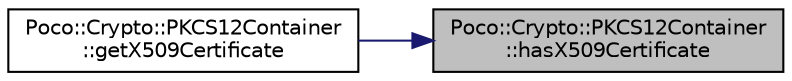 digraph "Poco::Crypto::PKCS12Container::hasX509Certificate"
{
 // LATEX_PDF_SIZE
  edge [fontname="Helvetica",fontsize="10",labelfontname="Helvetica",labelfontsize="10"];
  node [fontname="Helvetica",fontsize="10",shape=record];
  rankdir="RL";
  Node1 [label="Poco::Crypto::PKCS12Container\l::hasX509Certificate",height=0.2,width=0.4,color="black", fillcolor="grey75", style="filled", fontcolor="black",tooltip="Return key as openssl EVP_PKEY wrapper object."];
  Node1 -> Node2 [dir="back",color="midnightblue",fontsize="10",style="solid"];
  Node2 [label="Poco::Crypto::PKCS12Container\l::getX509Certificate",height=0.2,width=0.4,color="black", fillcolor="white", style="filled",URL="$classPoco_1_1Crypto_1_1PKCS12Container.html#af1abf753e36b4003d91f59170388e941",tooltip="Returns true if container has X509 certificate."];
}
